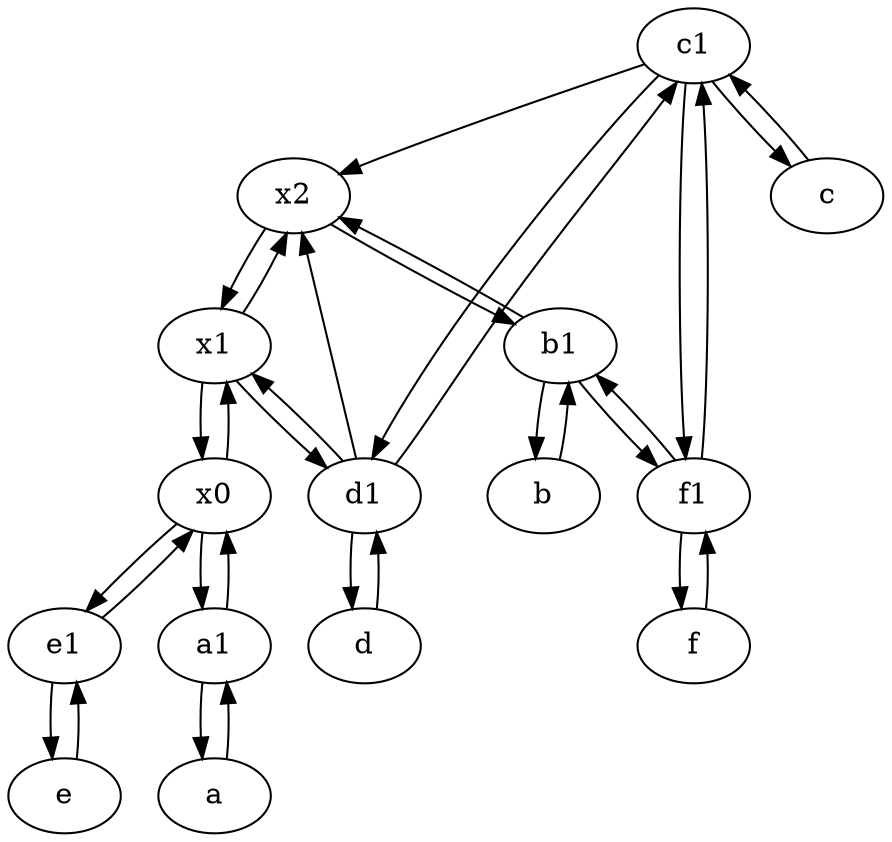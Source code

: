 digraph  {
	c1 [pos="30,15!"];
	x1;
	e [pos="30,50!"];
	b1 [pos="45,20!"];
	e1 [pos="25,45!"];
	b [pos="50,20!"];
	x2;
	c [pos="20,10!"];
	x0;
	a [pos="40,10!"];
	d1 [pos="25,30!"];
	f1;
	f [pos="15,45!"];
	a1 [pos="40,15!"];
	d [pos="20,30!"];
	x0 -> x1;
	b1 -> f1;
	d1 -> d;
	c1 -> f1;
	c -> c1;
	b1 -> x2;
	a1 -> x0;
	e1 -> e;
	c1 -> d1;
	b1 -> b;
	b -> b1;
	x1 -> d1;
	x1 -> x0;
	a -> a1;
	d1 -> x2;
	f -> f1;
	c1 -> c;
	x2 -> b1;
	a1 -> a;
	e1 -> x0;
	d -> d1;
	f1 -> b1;
	f1 -> f;
	x2 -> x1;
	x0 -> e1;
	e -> e1;
	f1 -> c1;
	d1 -> c1;
	x1 -> x2;
	x0 -> a1;
	d1 -> x1;
	c1 -> x2;

	}